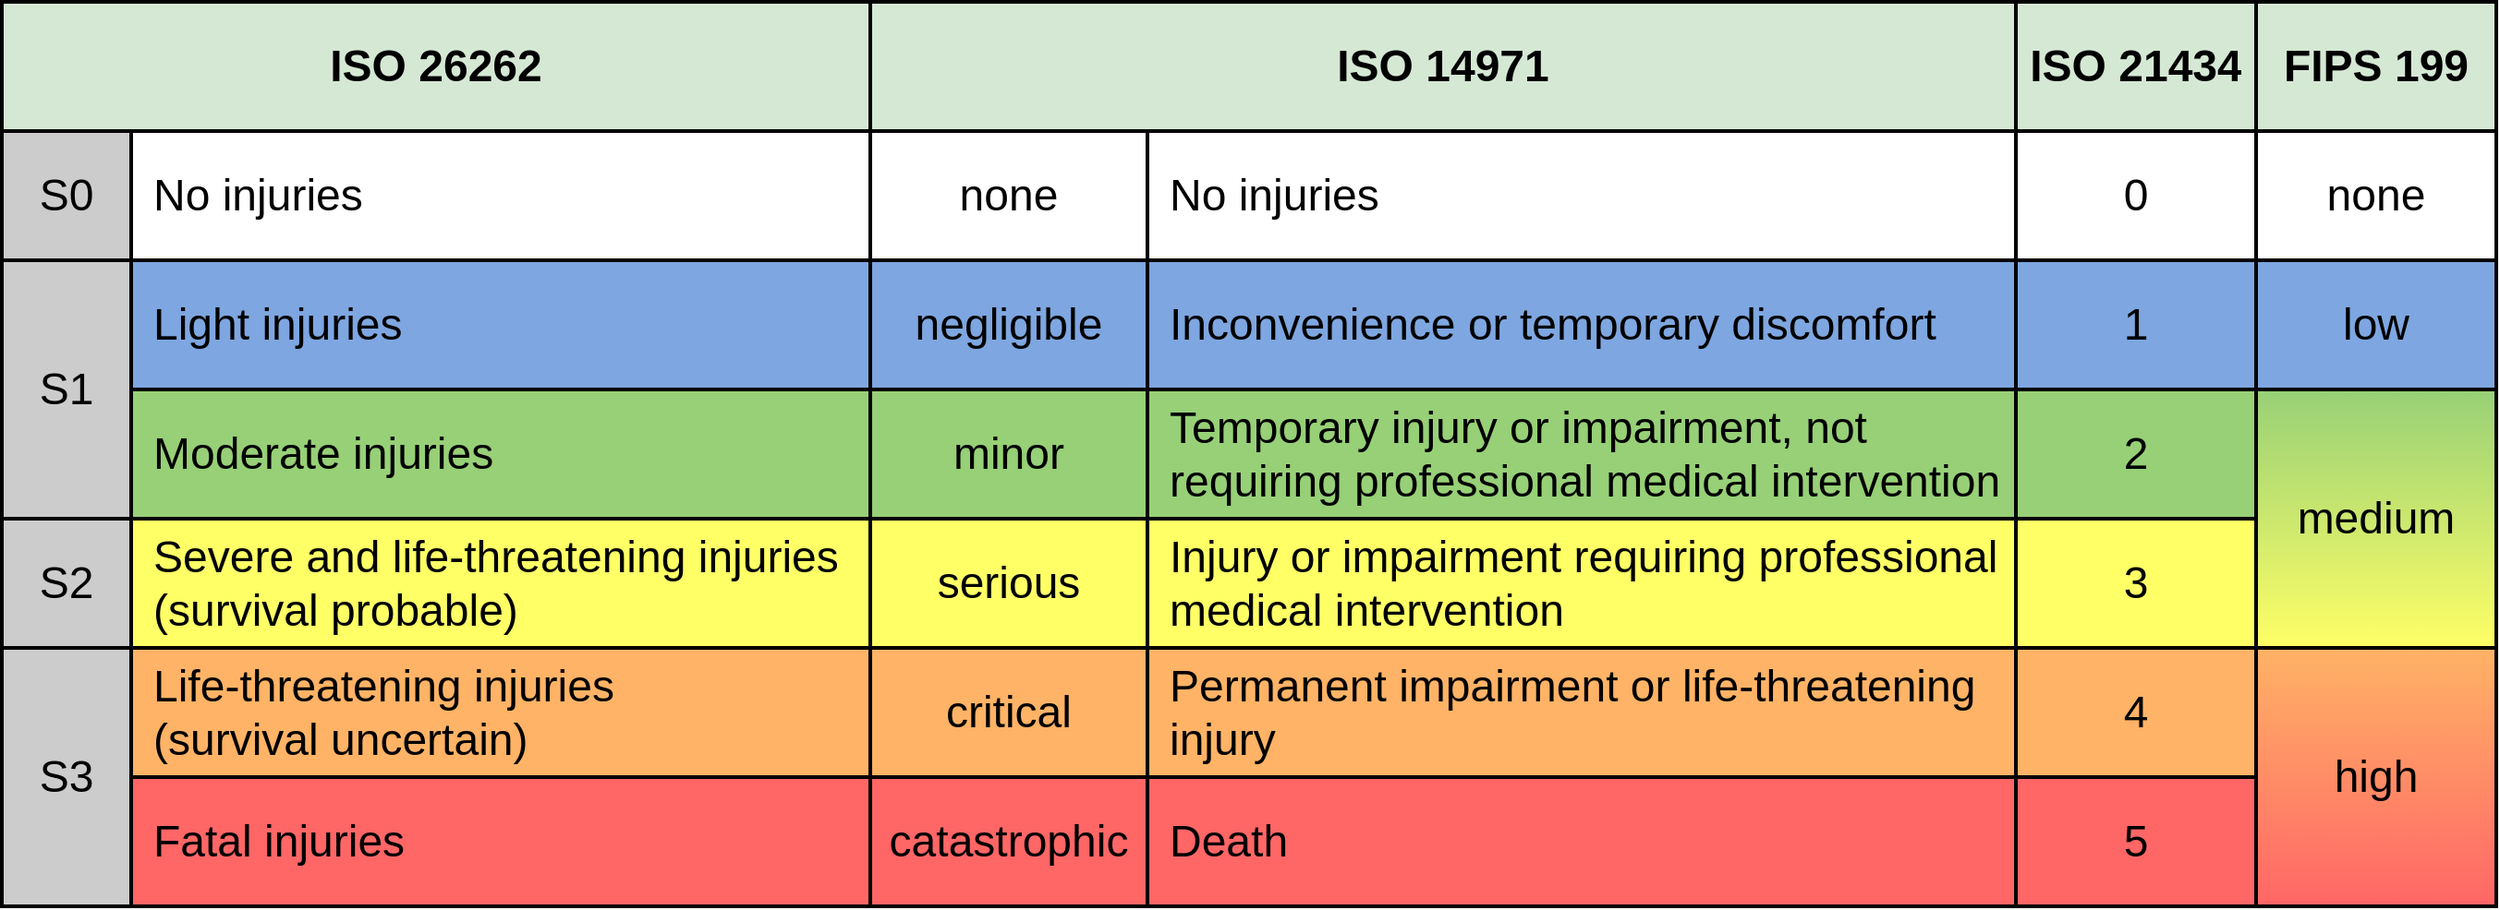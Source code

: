 <mxfile version="18.0.6" type="device"><diagram id="-ySgfsPMe108VmfqWJ42" name="Page-1"><mxGraphModel dx="1639" dy="997" grid="1" gridSize="10" guides="1" tooltips="1" connect="1" arrows="1" fold="1" page="1" pageScale="1" pageWidth="1100" pageHeight="850" math="0" shadow="0"><root><mxCell id="0"/><mxCell id="1" parent="0"/><mxCell id="ayiAUvW84I-Jn0f0i6Gi-1" value="" style="shape=table;html=1;whiteSpace=wrap;startSize=0;container=1;collapsible=0;childLayout=tableLayout;" parent="1" vertex="1"><mxGeometry x="80" y="100" width="1350" height="490" as="geometry"/></mxCell><mxCell id="ayiAUvW84I-Jn0f0i6Gi-2" value="" style="shape=partialRectangle;html=1;whiteSpace=wrap;collapsible=0;dropTarget=0;pointerEvents=0;fillColor=none;top=0;left=0;bottom=0;right=0;points=[[0,0.5],[1,0.5]];portConstraint=eastwest;" parent="ayiAUvW84I-Jn0f0i6Gi-1" vertex="1"><mxGeometry width="1350" height="70" as="geometry"/></mxCell><mxCell id="ayiAUvW84I-Jn0f0i6Gi-3" value="" style="shape=partialRectangle;html=1;whiteSpace=wrap;connectable=0;overflow=hidden;fillColor=none;top=1;left=1;bottom=1;right=1;strokeWidth=2;fontSize=24;" parent="ayiAUvW84I-Jn0f0i6Gi-2" vertex="1"><mxGeometry width="70" height="70" as="geometry"><mxRectangle width="70" height="70" as="alternateBounds"/></mxGeometry></mxCell><mxCell id="ayiAUvW84I-Jn0f0i6Gi-4" value="" style="shape=partialRectangle;html=1;whiteSpace=wrap;connectable=0;overflow=hidden;fillColor=none;top=1;left=1;bottom=1;right=1;strokeWidth=2;fontSize=24;" parent="ayiAUvW84I-Jn0f0i6Gi-2" vertex="1"><mxGeometry x="70" width="400" height="70" as="geometry"><mxRectangle width="400" height="70" as="alternateBounds"/></mxGeometry></mxCell><mxCell id="ayiAUvW84I-Jn0f0i6Gi-5" value="" style="shape=partialRectangle;html=1;whiteSpace=wrap;connectable=0;overflow=hidden;fillColor=none;top=1;left=1;bottom=1;right=1;strokeWidth=2;fontSize=24;" parent="ayiAUvW84I-Jn0f0i6Gi-2" vertex="1"><mxGeometry x="470" width="150" height="70" as="geometry"><mxRectangle width="150" height="70" as="alternateBounds"/></mxGeometry></mxCell><mxCell id="ayiAUvW84I-Jn0f0i6Gi-6" value="" style="shape=partialRectangle;html=1;whiteSpace=wrap;connectable=0;overflow=hidden;fillColor=none;top=1;left=1;bottom=1;right=1;strokeWidth=2;fontSize=24;" parent="ayiAUvW84I-Jn0f0i6Gi-2" vertex="1"><mxGeometry x="620" width="470" height="70" as="geometry"><mxRectangle width="470" height="70" as="alternateBounds"/></mxGeometry></mxCell><mxCell id="NGyMSG8MjlY1wqytp_hQ-1" value="&lt;b style=&quot;color: rgb(0, 0, 0); font-family: Helvetica; font-size: 24px; font-style: normal; font-variant-ligatures: normal; font-variant-caps: normal; letter-spacing: normal; orphans: 2; text-align: center; text-indent: 0px; text-transform: none; widows: 2; word-spacing: 0px; -webkit-text-stroke-width: 0px; text-decoration-thickness: initial; text-decoration-style: initial; text-decoration-color: initial; background-color: rgb(213, 232, 212);&quot;&gt;ISO 21434&lt;/b&gt;" style="shape=partialRectangle;html=1;whiteSpace=wrap;connectable=0;overflow=hidden;top=1;left=1;bottom=1;right=1;strokeWidth=2;fontSize=24;fillColor=#D5E8D4;" vertex="1" parent="ayiAUvW84I-Jn0f0i6Gi-2"><mxGeometry x="1090" width="130" height="70" as="geometry"><mxRectangle width="130" height="70" as="alternateBounds"/></mxGeometry></mxCell><mxCell id="NGyMSG8MjlY1wqytp_hQ-17" value="&lt;b style=&quot;color: rgb(0, 0, 0); font-family: Helvetica; font-size: 24px; font-style: normal; font-variant-ligatures: normal; font-variant-caps: normal; letter-spacing: normal; orphans: 2; text-align: center; text-indent: 0px; text-transform: none; widows: 2; word-spacing: 0px; -webkit-text-stroke-width: 0px; text-decoration-thickness: initial; text-decoration-style: initial; text-decoration-color: initial; background-color: rgb(213, 232, 212);&quot;&gt;FIPS 199&lt;/b&gt;" style="shape=partialRectangle;html=1;whiteSpace=wrap;connectable=0;overflow=hidden;top=1;left=1;bottom=1;right=1;strokeWidth=2;fontSize=24;fillColor=#D5E8D4;" vertex="1" parent="ayiAUvW84I-Jn0f0i6Gi-2"><mxGeometry x="1220" width="130" height="70" as="geometry"><mxRectangle width="130" height="70" as="alternateBounds"/></mxGeometry></mxCell><mxCell id="ayiAUvW84I-Jn0f0i6Gi-8" value="" style="shape=partialRectangle;html=1;whiteSpace=wrap;collapsible=0;dropTarget=0;pointerEvents=0;fillColor=none;top=0;left=0;bottom=0;right=0;points=[[0,0.5],[1,0.5]];portConstraint=eastwest;" parent="ayiAUvW84I-Jn0f0i6Gi-1" vertex="1"><mxGeometry y="70" width="1350" height="70" as="geometry"/></mxCell><mxCell id="ayiAUvW84I-Jn0f0i6Gi-9" value="S0" style="shape=partialRectangle;html=1;whiteSpace=wrap;connectable=0;overflow=hidden;top=1;left=1;bottom=1;right=1;strokeWidth=2;fontSize=24;fillColor=#CCCCCC;" parent="ayiAUvW84I-Jn0f0i6Gi-8" vertex="1"><mxGeometry width="70" height="70" as="geometry"><mxRectangle width="70" height="70" as="alternateBounds"/></mxGeometry></mxCell><mxCell id="ayiAUvW84I-Jn0f0i6Gi-10" value="No injuries" style="shape=partialRectangle;html=1;whiteSpace=wrap;connectable=0;overflow=hidden;fillColor=none;top=1;left=1;bottom=1;right=1;strokeWidth=2;fontSize=24;spacingLeft=10;align=left;" parent="ayiAUvW84I-Jn0f0i6Gi-8" vertex="1"><mxGeometry x="70" width="400" height="70" as="geometry"><mxRectangle width="400" height="70" as="alternateBounds"/></mxGeometry></mxCell><mxCell id="ayiAUvW84I-Jn0f0i6Gi-11" value="none" style="shape=partialRectangle;html=1;whiteSpace=wrap;connectable=0;overflow=hidden;fillColor=none;top=1;left=1;bottom=1;right=1;strokeWidth=2;fontSize=24;" parent="ayiAUvW84I-Jn0f0i6Gi-8" vertex="1"><mxGeometry x="470" width="150" height="70" as="geometry"><mxRectangle width="150" height="70" as="alternateBounds"/></mxGeometry></mxCell><mxCell id="ayiAUvW84I-Jn0f0i6Gi-12" value="No injuries" style="shape=partialRectangle;html=1;whiteSpace=wrap;connectable=0;overflow=hidden;fillColor=none;top=1;left=1;bottom=1;right=1;strokeWidth=2;fontSize=24;spacingLeft=10;align=left;" parent="ayiAUvW84I-Jn0f0i6Gi-8" vertex="1"><mxGeometry x="620" width="470" height="70" as="geometry"><mxRectangle width="470" height="70" as="alternateBounds"/></mxGeometry></mxCell><mxCell id="NGyMSG8MjlY1wqytp_hQ-2" value="0" style="shape=partialRectangle;html=1;whiteSpace=wrap;connectable=0;overflow=hidden;fillColor=none;top=1;left=1;bottom=1;right=1;strokeWidth=2;fontSize=24;" vertex="1" parent="ayiAUvW84I-Jn0f0i6Gi-8"><mxGeometry x="1090" width="130" height="70" as="geometry"><mxRectangle width="130" height="70" as="alternateBounds"/></mxGeometry></mxCell><mxCell id="NGyMSG8MjlY1wqytp_hQ-18" value="none" style="shape=partialRectangle;html=1;whiteSpace=wrap;connectable=0;overflow=hidden;fillColor=none;top=1;left=1;bottom=1;right=1;strokeWidth=2;fontSize=24;" vertex="1" parent="ayiAUvW84I-Jn0f0i6Gi-8"><mxGeometry x="1220" width="130" height="70" as="geometry"><mxRectangle width="130" height="70" as="alternateBounds"/></mxGeometry></mxCell><mxCell id="ayiAUvW84I-Jn0f0i6Gi-14" value="" style="shape=partialRectangle;html=1;whiteSpace=wrap;collapsible=0;dropTarget=0;pointerEvents=0;fillColor=none;top=0;left=0;bottom=0;right=0;points=[[0,0.5],[1,0.5]];portConstraint=eastwest;" parent="ayiAUvW84I-Jn0f0i6Gi-1" vertex="1"><mxGeometry y="140" width="1350" height="70" as="geometry"/></mxCell><mxCell id="ayiAUvW84I-Jn0f0i6Gi-15" value="" style="shape=partialRectangle;html=1;whiteSpace=wrap;connectable=0;overflow=hidden;fillColor=none;top=1;left=1;bottom=1;right=1;strokeWidth=2;fontSize=24;" parent="ayiAUvW84I-Jn0f0i6Gi-14" vertex="1"><mxGeometry width="70" height="70" as="geometry"><mxRectangle width="70" height="70" as="alternateBounds"/></mxGeometry></mxCell><mxCell id="ayiAUvW84I-Jn0f0i6Gi-16" value="Light injuries" style="shape=partialRectangle;html=1;whiteSpace=wrap;connectable=0;overflow=hidden;top=1;left=1;bottom=1;right=1;strokeWidth=2;fontSize=24;fillColor=#7EA6E0;spacingLeft=10;align=left;" parent="ayiAUvW84I-Jn0f0i6Gi-14" vertex="1"><mxGeometry x="70" width="400" height="70" as="geometry"><mxRectangle width="400" height="70" as="alternateBounds"/></mxGeometry></mxCell><mxCell id="ayiAUvW84I-Jn0f0i6Gi-17" value="negligible" style="shape=partialRectangle;html=1;whiteSpace=wrap;connectable=0;overflow=hidden;top=1;left=1;bottom=1;right=1;strokeWidth=2;fontSize=24;fillColor=#7EA6E0;" parent="ayiAUvW84I-Jn0f0i6Gi-14" vertex="1"><mxGeometry x="470" width="150" height="70" as="geometry"><mxRectangle width="150" height="70" as="alternateBounds"/></mxGeometry></mxCell><mxCell id="ayiAUvW84I-Jn0f0i6Gi-18" value="Inconvenience or temporary discomfort" style="shape=partialRectangle;html=1;whiteSpace=wrap;connectable=0;overflow=hidden;top=1;left=1;bottom=1;right=1;strokeWidth=2;fontSize=24;fillColor=#7EA6E0;spacingLeft=10;align=left;" parent="ayiAUvW84I-Jn0f0i6Gi-14" vertex="1"><mxGeometry x="620" width="470" height="70" as="geometry"><mxRectangle width="470" height="70" as="alternateBounds"/></mxGeometry></mxCell><mxCell id="NGyMSG8MjlY1wqytp_hQ-3" value="1" style="shape=partialRectangle;html=1;whiteSpace=wrap;connectable=0;overflow=hidden;top=1;left=1;bottom=1;right=1;strokeWidth=2;fontSize=24;fillColor=#7EA6E0;" vertex="1" parent="ayiAUvW84I-Jn0f0i6Gi-14"><mxGeometry x="1090" width="130" height="70" as="geometry"><mxRectangle width="130" height="70" as="alternateBounds"/></mxGeometry></mxCell><mxCell id="NGyMSG8MjlY1wqytp_hQ-19" value="low" style="shape=partialRectangle;html=1;whiteSpace=wrap;connectable=0;overflow=hidden;top=1;left=1;bottom=1;right=1;strokeWidth=2;fontSize=24;fillColor=#7EA6E0;" vertex="1" parent="ayiAUvW84I-Jn0f0i6Gi-14"><mxGeometry x="1220" width="130" height="70" as="geometry"><mxRectangle width="130" height="70" as="alternateBounds"/></mxGeometry></mxCell><mxCell id="ayiAUvW84I-Jn0f0i6Gi-20" value="" style="shape=partialRectangle;html=1;whiteSpace=wrap;collapsible=0;dropTarget=0;pointerEvents=0;fillColor=none;top=0;left=0;bottom=0;right=0;points=[[0,0.5],[1,0.5]];portConstraint=eastwest;" parent="ayiAUvW84I-Jn0f0i6Gi-1" vertex="1"><mxGeometry y="210" width="1350" height="70" as="geometry"/></mxCell><mxCell id="ayiAUvW84I-Jn0f0i6Gi-21" value="" style="shape=partialRectangle;html=1;whiteSpace=wrap;connectable=0;overflow=hidden;fillColor=none;top=1;left=1;bottom=1;right=1;strokeWidth=2;fontSize=24;" parent="ayiAUvW84I-Jn0f0i6Gi-20" vertex="1"><mxGeometry width="70" height="70" as="geometry"><mxRectangle width="70" height="70" as="alternateBounds"/></mxGeometry></mxCell><mxCell id="ayiAUvW84I-Jn0f0i6Gi-22" value="Moderate injuries" style="shape=partialRectangle;html=1;whiteSpace=wrap;connectable=0;overflow=hidden;top=1;left=1;bottom=1;right=1;strokeWidth=2;fontSize=24;fillColor=#97D077;spacingLeft=10;align=left;" parent="ayiAUvW84I-Jn0f0i6Gi-20" vertex="1"><mxGeometry x="70" width="400" height="70" as="geometry"><mxRectangle width="400" height="70" as="alternateBounds"/></mxGeometry></mxCell><mxCell id="ayiAUvW84I-Jn0f0i6Gi-23" value="minor" style="shape=partialRectangle;html=1;whiteSpace=wrap;connectable=0;overflow=hidden;top=1;left=1;bottom=1;right=1;strokeWidth=2;fontSize=24;fillColor=#97D077;" parent="ayiAUvW84I-Jn0f0i6Gi-20" vertex="1"><mxGeometry x="470" width="150" height="70" as="geometry"><mxRectangle width="150" height="70" as="alternateBounds"/></mxGeometry></mxCell><mxCell id="ayiAUvW84I-Jn0f0i6Gi-24" value="Temporary injury or impairment, not requiring professional medical intervention" style="shape=partialRectangle;html=1;whiteSpace=wrap;connectable=0;overflow=hidden;top=1;left=1;bottom=1;right=1;strokeWidth=2;fontSize=24;fillColor=#97D077;spacingLeft=10;align=left;" parent="ayiAUvW84I-Jn0f0i6Gi-20" vertex="1"><mxGeometry x="620" width="470" height="70" as="geometry"><mxRectangle width="470" height="70" as="alternateBounds"/></mxGeometry></mxCell><mxCell id="NGyMSG8MjlY1wqytp_hQ-4" value="2" style="shape=partialRectangle;html=1;whiteSpace=wrap;connectable=0;overflow=hidden;top=1;left=1;bottom=1;right=1;strokeWidth=2;fontSize=24;fillColor=#97D077;" vertex="1" parent="ayiAUvW84I-Jn0f0i6Gi-20"><mxGeometry x="1090" width="130" height="70" as="geometry"><mxRectangle width="130" height="70" as="alternateBounds"/></mxGeometry></mxCell><mxCell id="NGyMSG8MjlY1wqytp_hQ-20" style="shape=partialRectangle;html=1;whiteSpace=wrap;connectable=0;overflow=hidden;top=1;left=1;bottom=1;right=1;strokeWidth=2;fontSize=24;fillColor=#97D077;" vertex="1" parent="ayiAUvW84I-Jn0f0i6Gi-20"><mxGeometry x="1220" width="130" height="70" as="geometry"><mxRectangle width="130" height="70" as="alternateBounds"/></mxGeometry></mxCell><mxCell id="ayiAUvW84I-Jn0f0i6Gi-26" value="" style="shape=partialRectangle;html=1;whiteSpace=wrap;collapsible=0;dropTarget=0;pointerEvents=0;fillColor=none;top=0;left=0;bottom=0;right=0;points=[[0,0.5],[1,0.5]];portConstraint=eastwest;" parent="ayiAUvW84I-Jn0f0i6Gi-1" vertex="1"><mxGeometry y="280" width="1350" height="70" as="geometry"/></mxCell><mxCell id="ayiAUvW84I-Jn0f0i6Gi-27" value="S2" style="shape=partialRectangle;html=1;whiteSpace=wrap;connectable=0;overflow=hidden;top=1;left=1;bottom=1;right=1;strokeWidth=2;fontSize=24;fillColor=#CCCCCC;" parent="ayiAUvW84I-Jn0f0i6Gi-26" vertex="1"><mxGeometry width="70" height="70" as="geometry"><mxRectangle width="70" height="70" as="alternateBounds"/></mxGeometry></mxCell><mxCell id="ayiAUvW84I-Jn0f0i6Gi-28" value="Severe and life-threatening injuries&lt;br&gt;(survival probable)" style="shape=partialRectangle;html=1;whiteSpace=wrap;connectable=0;overflow=hidden;top=1;left=1;bottom=1;right=1;strokeWidth=2;fontSize=24;fillColor=#FFFF66;spacingLeft=10;align=left;" parent="ayiAUvW84I-Jn0f0i6Gi-26" vertex="1"><mxGeometry x="70" width="400" height="70" as="geometry"><mxRectangle width="400" height="70" as="alternateBounds"/></mxGeometry></mxCell><mxCell id="ayiAUvW84I-Jn0f0i6Gi-29" value="serious" style="shape=partialRectangle;html=1;whiteSpace=wrap;connectable=0;overflow=hidden;top=1;left=1;bottom=1;right=1;strokeWidth=2;fontSize=24;fillColor=#FFFF66;" parent="ayiAUvW84I-Jn0f0i6Gi-26" vertex="1"><mxGeometry x="470" width="150" height="70" as="geometry"><mxRectangle width="150" height="70" as="alternateBounds"/></mxGeometry></mxCell><mxCell id="ayiAUvW84I-Jn0f0i6Gi-30" value="Injury or impairment requiring professional medical intervention" style="shape=partialRectangle;html=1;whiteSpace=wrap;connectable=0;overflow=hidden;top=1;left=1;bottom=1;right=1;strokeWidth=2;fontSize=24;fillColor=#FFFF66;spacingLeft=10;align=left;" parent="ayiAUvW84I-Jn0f0i6Gi-26" vertex="1"><mxGeometry x="620" width="470" height="70" as="geometry"><mxRectangle width="470" height="70" as="alternateBounds"/></mxGeometry></mxCell><mxCell id="NGyMSG8MjlY1wqytp_hQ-5" value="3" style="shape=partialRectangle;html=1;whiteSpace=wrap;connectable=0;overflow=hidden;top=1;left=1;bottom=1;right=1;strokeWidth=2;fontSize=24;fillColor=#FFFF66;" vertex="1" parent="ayiAUvW84I-Jn0f0i6Gi-26"><mxGeometry x="1090" width="130" height="70" as="geometry"><mxRectangle width="130" height="70" as="alternateBounds"/></mxGeometry></mxCell><mxCell id="NGyMSG8MjlY1wqytp_hQ-21" style="shape=partialRectangle;html=1;whiteSpace=wrap;connectable=0;overflow=hidden;top=1;left=1;bottom=1;right=1;strokeWidth=2;fontSize=24;fillColor=#FFFF66;" vertex="1" parent="ayiAUvW84I-Jn0f0i6Gi-26"><mxGeometry x="1220" width="130" height="70" as="geometry"><mxRectangle width="130" height="70" as="alternateBounds"/></mxGeometry></mxCell><mxCell id="ayiAUvW84I-Jn0f0i6Gi-32" value="" style="shape=partialRectangle;html=1;whiteSpace=wrap;collapsible=0;dropTarget=0;pointerEvents=0;fillColor=none;top=0;left=0;bottom=0;right=0;points=[[0,0.5],[1,0.5]];portConstraint=eastwest;" parent="ayiAUvW84I-Jn0f0i6Gi-1" vertex="1"><mxGeometry y="350" width="1350" height="70" as="geometry"/></mxCell><mxCell id="ayiAUvW84I-Jn0f0i6Gi-33" value="" style="shape=partialRectangle;html=1;whiteSpace=wrap;connectable=0;overflow=hidden;fillColor=none;top=1;left=1;bottom=1;right=1;strokeWidth=2;fontSize=24;" parent="ayiAUvW84I-Jn0f0i6Gi-32" vertex="1"><mxGeometry width="70" height="70" as="geometry"><mxRectangle width="70" height="70" as="alternateBounds"/></mxGeometry></mxCell><mxCell id="ayiAUvW84I-Jn0f0i6Gi-34" value="Life-threatening injuries&lt;br&gt;(survival uncertain)" style="shape=partialRectangle;html=1;whiteSpace=wrap;connectable=0;overflow=hidden;top=1;left=1;bottom=1;right=1;strokeWidth=2;fontSize=24;fillColor=#FFB366;spacingLeft=10;align=left;" parent="ayiAUvW84I-Jn0f0i6Gi-32" vertex="1"><mxGeometry x="70" width="400" height="70" as="geometry"><mxRectangle width="400" height="70" as="alternateBounds"/></mxGeometry></mxCell><mxCell id="ayiAUvW84I-Jn0f0i6Gi-35" value="critical" style="shape=partialRectangle;html=1;whiteSpace=wrap;connectable=0;overflow=hidden;top=1;left=1;bottom=1;right=1;strokeWidth=2;fontSize=24;fillColor=#FFB366;" parent="ayiAUvW84I-Jn0f0i6Gi-32" vertex="1"><mxGeometry x="470" width="150" height="70" as="geometry"><mxRectangle width="150" height="70" as="alternateBounds"/></mxGeometry></mxCell><mxCell id="ayiAUvW84I-Jn0f0i6Gi-36" value="Permanent impairment or life-threatening injury" style="shape=partialRectangle;html=1;whiteSpace=wrap;connectable=0;overflow=hidden;top=1;left=1;bottom=1;right=1;strokeWidth=2;fontSize=24;fillColor=#FFB366;spacingLeft=10;align=left;" parent="ayiAUvW84I-Jn0f0i6Gi-32" vertex="1"><mxGeometry x="620" width="470" height="70" as="geometry"><mxRectangle width="470" height="70" as="alternateBounds"/></mxGeometry></mxCell><mxCell id="NGyMSG8MjlY1wqytp_hQ-6" value="4" style="shape=partialRectangle;html=1;whiteSpace=wrap;connectable=0;overflow=hidden;top=1;left=1;bottom=1;right=1;strokeWidth=2;fontSize=24;fillColor=#FFB366;" vertex="1" parent="ayiAUvW84I-Jn0f0i6Gi-32"><mxGeometry x="1090" width="130" height="70" as="geometry"><mxRectangle width="130" height="70" as="alternateBounds"/></mxGeometry></mxCell><mxCell id="NGyMSG8MjlY1wqytp_hQ-22" style="shape=partialRectangle;html=1;whiteSpace=wrap;connectable=0;overflow=hidden;top=1;left=1;bottom=1;right=1;strokeWidth=2;fontSize=24;fillColor=#FFB366;" vertex="1" parent="ayiAUvW84I-Jn0f0i6Gi-32"><mxGeometry x="1220" width="130" height="70" as="geometry"><mxRectangle width="130" height="70" as="alternateBounds"/></mxGeometry></mxCell><mxCell id="ayiAUvW84I-Jn0f0i6Gi-38" value="" style="shape=partialRectangle;html=1;whiteSpace=wrap;collapsible=0;dropTarget=0;pointerEvents=0;fillColor=none;top=0;left=0;bottom=0;right=0;points=[[0,0.5],[1,0.5]];portConstraint=eastwest;" parent="ayiAUvW84I-Jn0f0i6Gi-1" vertex="1"><mxGeometry y="420" width="1350" height="70" as="geometry"/></mxCell><mxCell id="ayiAUvW84I-Jn0f0i6Gi-39" value="" style="shape=partialRectangle;html=1;whiteSpace=wrap;connectable=0;overflow=hidden;fillColor=none;top=1;left=1;bottom=1;right=1;strokeWidth=2;fontSize=24;" parent="ayiAUvW84I-Jn0f0i6Gi-38" vertex="1"><mxGeometry width="70" height="70" as="geometry"><mxRectangle width="70" height="70" as="alternateBounds"/></mxGeometry></mxCell><mxCell id="ayiAUvW84I-Jn0f0i6Gi-40" value="Fatal injuries" style="shape=partialRectangle;html=1;whiteSpace=wrap;connectable=0;overflow=hidden;top=1;left=1;bottom=1;right=1;strokeWidth=2;fontSize=24;fillColor=#FF6666;spacingLeft=10;align=left;" parent="ayiAUvW84I-Jn0f0i6Gi-38" vertex="1"><mxGeometry x="70" width="400" height="70" as="geometry"><mxRectangle width="400" height="70" as="alternateBounds"/></mxGeometry></mxCell><mxCell id="ayiAUvW84I-Jn0f0i6Gi-41" value="catastrophic" style="shape=partialRectangle;html=1;whiteSpace=wrap;connectable=0;overflow=hidden;top=1;left=1;bottom=1;right=1;strokeWidth=2;fontSize=24;fillColor=#FF6666;" parent="ayiAUvW84I-Jn0f0i6Gi-38" vertex="1"><mxGeometry x="470" width="150" height="70" as="geometry"><mxRectangle width="150" height="70" as="alternateBounds"/></mxGeometry></mxCell><mxCell id="ayiAUvW84I-Jn0f0i6Gi-42" value="Death" style="shape=partialRectangle;html=1;whiteSpace=wrap;connectable=0;overflow=hidden;top=1;left=1;bottom=1;right=1;strokeWidth=2;fontSize=24;fillColor=#FF6666;spacingLeft=10;align=left;" parent="ayiAUvW84I-Jn0f0i6Gi-38" vertex="1"><mxGeometry x="620" width="470" height="70" as="geometry"><mxRectangle width="470" height="70" as="alternateBounds"/></mxGeometry></mxCell><mxCell id="NGyMSG8MjlY1wqytp_hQ-7" value="5" style="shape=partialRectangle;html=1;whiteSpace=wrap;connectable=0;overflow=hidden;top=1;left=1;bottom=1;right=1;strokeWidth=2;fontSize=24;fillColor=#FF6666;" vertex="1" parent="ayiAUvW84I-Jn0f0i6Gi-38"><mxGeometry x="1090" width="130" height="70" as="geometry"><mxRectangle width="130" height="70" as="alternateBounds"/></mxGeometry></mxCell><mxCell id="NGyMSG8MjlY1wqytp_hQ-23" style="shape=partialRectangle;html=1;whiteSpace=wrap;connectable=0;overflow=hidden;top=1;left=1;bottom=1;right=1;strokeWidth=2;fontSize=24;fillColor=#FF6666;" vertex="1" parent="ayiAUvW84I-Jn0f0i6Gi-38"><mxGeometry x="1220" width="130" height="70" as="geometry"><mxRectangle width="130" height="70" as="alternateBounds"/></mxGeometry></mxCell><mxCell id="ayiAUvW84I-Jn0f0i6Gi-45" value="&lt;font style=&quot;font-size: 24px&quot;&gt;S3&lt;/font&gt;" style="rounded=0;whiteSpace=wrap;html=1;strokeColor=#000000;strokeWidth=2;fontSize=18;align=center;fillColor=#CCCCCC;" parent="1" vertex="1"><mxGeometry x="80" y="450" width="70" height="140" as="geometry"/></mxCell><mxCell id="ayiAUvW84I-Jn0f0i6Gi-46" value="&lt;font style=&quot;font-size: 24px&quot;&gt;&lt;b&gt;ISO 26262&lt;/b&gt;&lt;/font&gt;" style="rounded=0;whiteSpace=wrap;html=1;strokeColor=#000000;strokeWidth=2;fontSize=18;align=center;fillColor=#D5E8D4;" parent="1" vertex="1"><mxGeometry x="80" y="100" width="470" height="70" as="geometry"/></mxCell><mxCell id="ayiAUvW84I-Jn0f0i6Gi-47" value="&lt;font style=&quot;font-size: 24px&quot;&gt;S1&lt;/font&gt;" style="rounded=0;whiteSpace=wrap;html=1;strokeColor=#000000;strokeWidth=2;fontSize=18;align=center;fillColor=#CCCCCC;" parent="1" vertex="1"><mxGeometry x="80" y="240" width="70" height="140" as="geometry"/></mxCell><mxCell id="ayiAUvW84I-Jn0f0i6Gi-48" value="&lt;font style=&quot;font-size: 24px&quot;&gt;&lt;b&gt;ISO 14971&lt;/b&gt;&lt;/font&gt;" style="rounded=0;whiteSpace=wrap;html=1;strokeColor=#000000;strokeWidth=2;fontSize=18;align=center;fillColor=#D5E8D4;" parent="1" vertex="1"><mxGeometry x="550" y="100" width="620" height="70" as="geometry"/></mxCell><mxCell id="NGyMSG8MjlY1wqytp_hQ-8" value="&lt;font style=&quot;font-size: 24px&quot;&gt;medium&lt;/font&gt;" style="rounded=0;whiteSpace=wrap;html=1;strokeColor=#000000;strokeWidth=2;fontSize=18;align=center;fillColor=#97D077;gradientColor=#FFFF66;" vertex="1" parent="1"><mxGeometry x="1300" y="310" width="130" height="140" as="geometry"/></mxCell><mxCell id="NGyMSG8MjlY1wqytp_hQ-9" value="&lt;font style=&quot;font-size: 24px&quot;&gt;high&lt;/font&gt;" style="rounded=0;whiteSpace=wrap;html=1;strokeColor=#000000;strokeWidth=2;fontSize=18;align=center;fillColor=#FFB366;gradientColor=#FF6666;" vertex="1" parent="1"><mxGeometry x="1300" y="450" width="130" height="140" as="geometry"/></mxCell></root></mxGraphModel></diagram></mxfile>